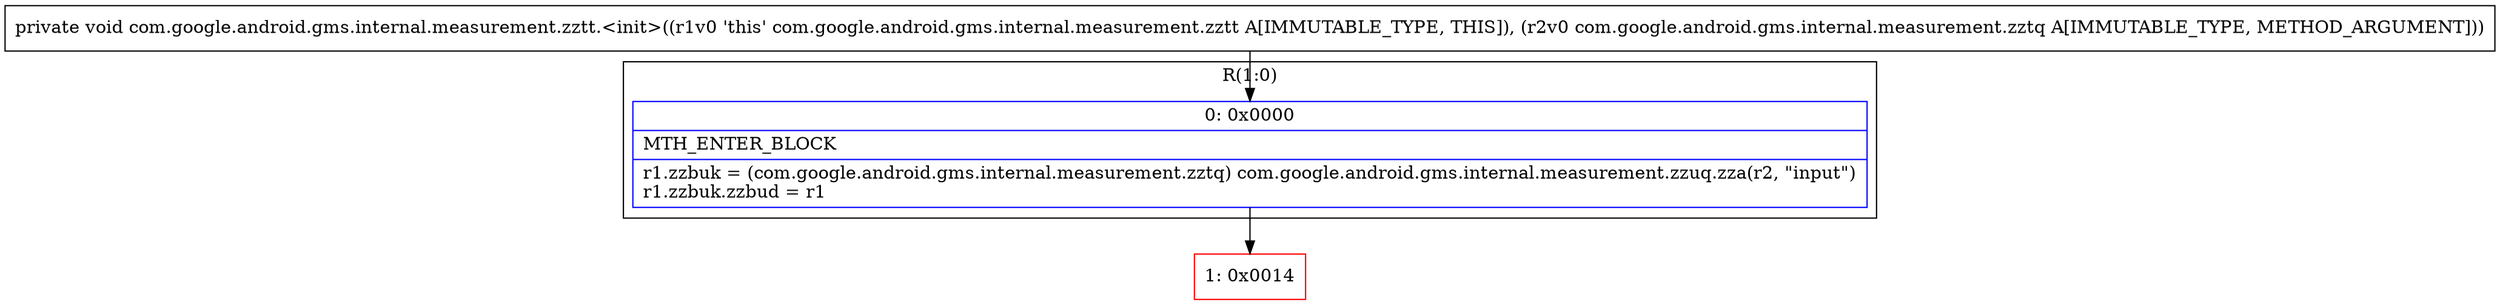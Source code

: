 digraph "CFG forcom.google.android.gms.internal.measurement.zztt.\<init\>(Lcom\/google\/android\/gms\/internal\/measurement\/zztq;)V" {
subgraph cluster_Region_761558871 {
label = "R(1:0)";
node [shape=record,color=blue];
Node_0 [shape=record,label="{0\:\ 0x0000|MTH_ENTER_BLOCK\l|r1.zzbuk = (com.google.android.gms.internal.measurement.zztq) com.google.android.gms.internal.measurement.zzuq.zza(r2, \"input\")\lr1.zzbuk.zzbud = r1\l}"];
}
Node_1 [shape=record,color=red,label="{1\:\ 0x0014}"];
MethodNode[shape=record,label="{private void com.google.android.gms.internal.measurement.zztt.\<init\>((r1v0 'this' com.google.android.gms.internal.measurement.zztt A[IMMUTABLE_TYPE, THIS]), (r2v0 com.google.android.gms.internal.measurement.zztq A[IMMUTABLE_TYPE, METHOD_ARGUMENT])) }"];
MethodNode -> Node_0;
Node_0 -> Node_1;
}


